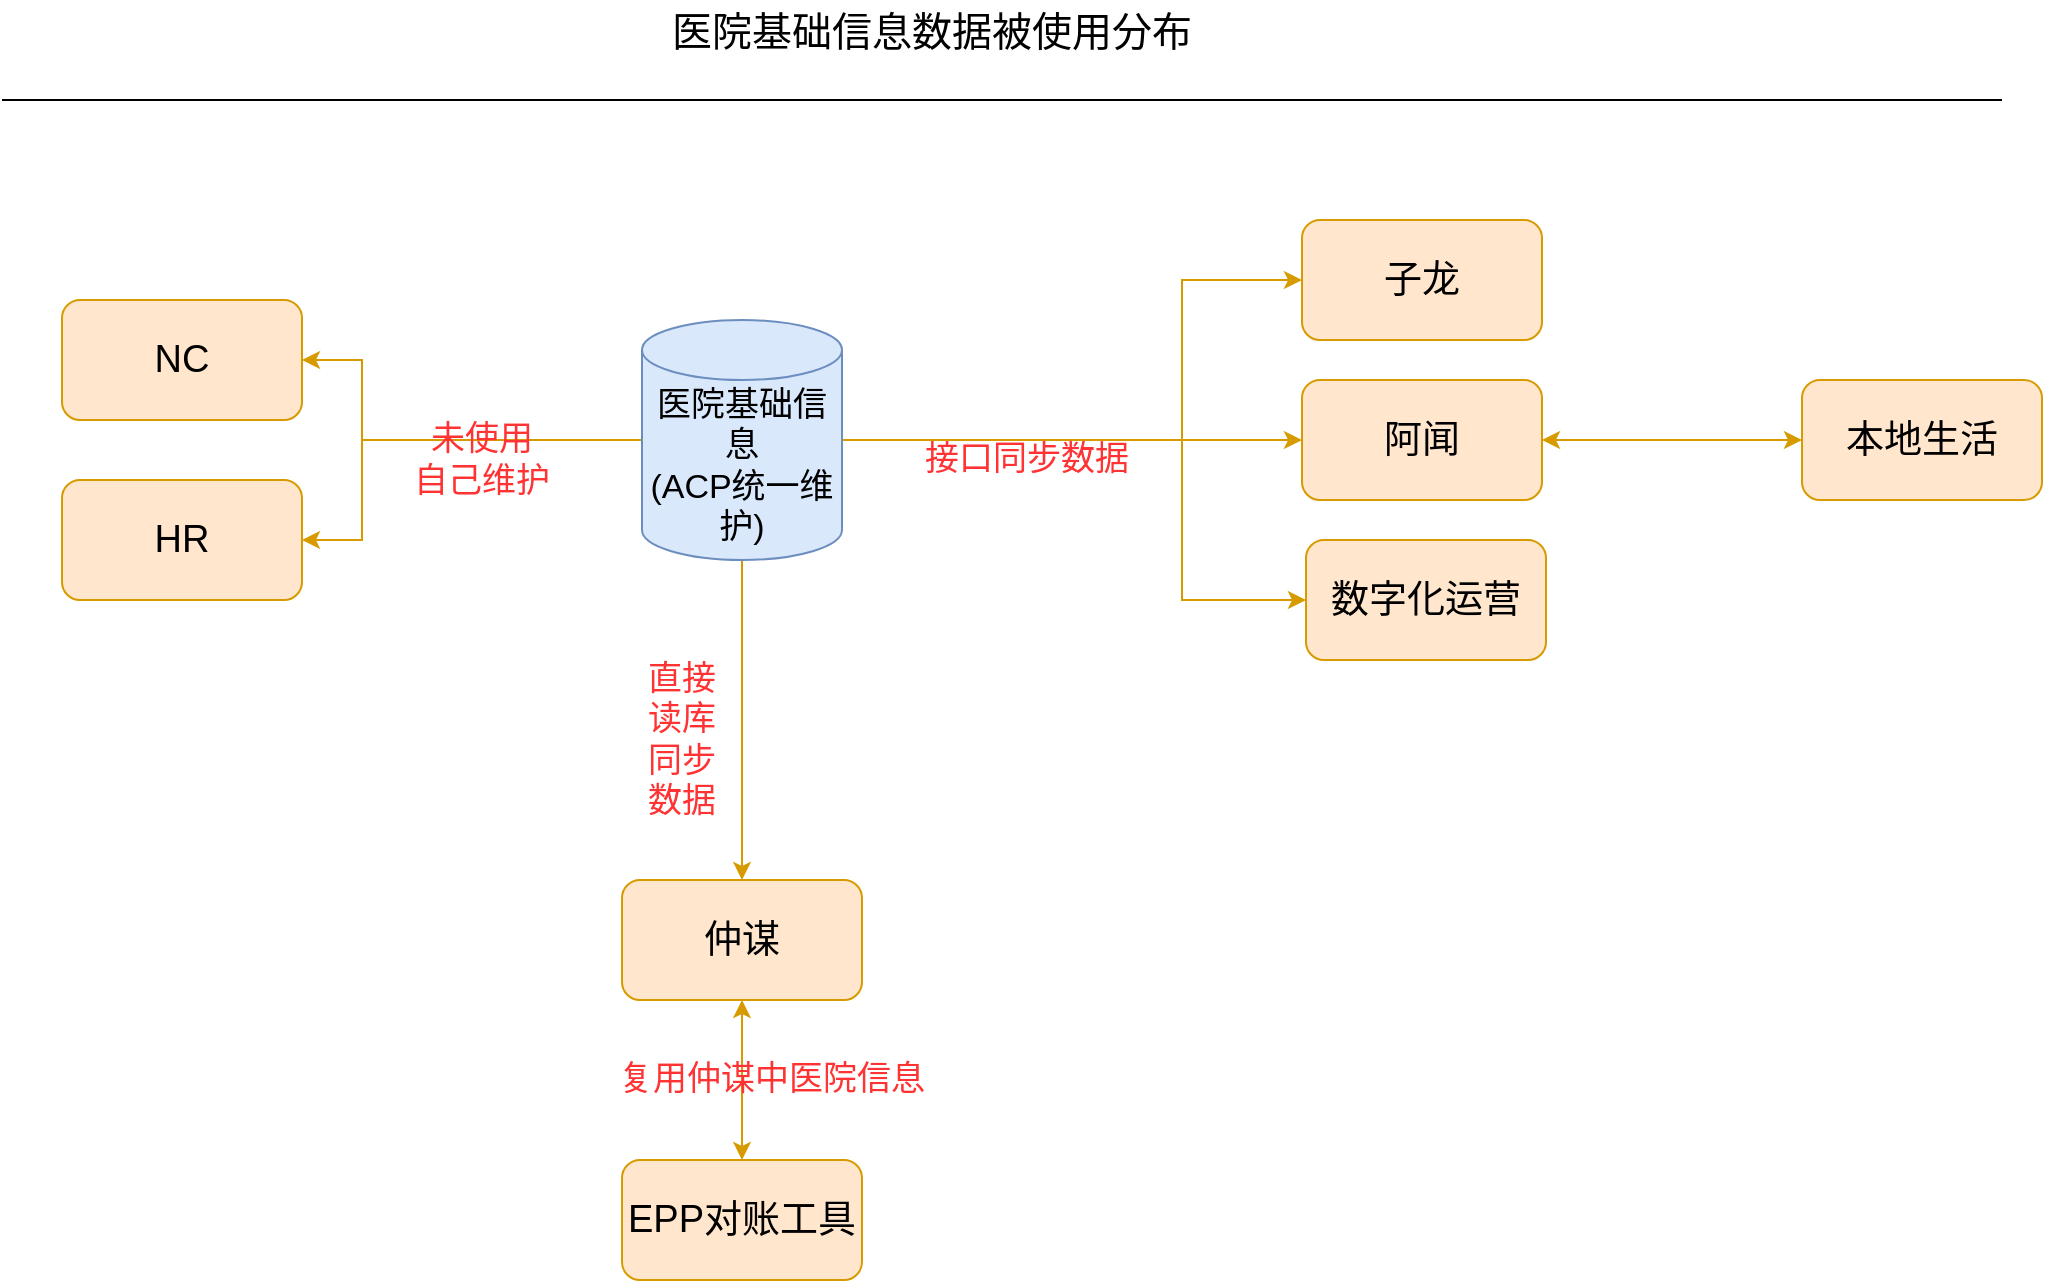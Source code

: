 <mxfile version="14.8.0" type="github" pages="2">
  <diagram id="0XasfyNpOzrWaeMzdZiy" name="第 1 页">
    <mxGraphModel dx="1426" dy="803" grid="0" gridSize="10" guides="1" tooltips="1" connect="1" arrows="1" fold="1" page="1" pageScale="1" pageWidth="1169" pageHeight="1654" math="0" shadow="0">
      <root>
        <mxCell id="0" />
        <mxCell id="1" parent="0" />
        <mxCell id="ag0wjQPCO7RSuzlzPuYA-11" style="edgeStyle=orthogonalEdgeStyle;rounded=0;orthogonalLoop=1;jettySize=auto;html=1;entryX=0.5;entryY=0;entryDx=0;entryDy=0;fillColor=#ffe6cc;strokeColor=#d79b00;fontSize=19;" parent="1" source="ag0wjQPCO7RSuzlzPuYA-2" target="ag0wjQPCO7RSuzlzPuYA-10" edge="1">
          <mxGeometry relative="1" as="geometry" />
        </mxCell>
        <mxCell id="ag0wjQPCO7RSuzlzPuYA-17" style="edgeStyle=orthogonalEdgeStyle;rounded=0;orthogonalLoop=1;jettySize=auto;html=1;entryX=1;entryY=0.5;entryDx=0;entryDy=0;fillColor=#ffe6cc;strokeColor=#d79b00;fontSize=19;" parent="1" source="ag0wjQPCO7RSuzlzPuYA-2" target="ag0wjQPCO7RSuzlzPuYA-15" edge="1">
          <mxGeometry relative="1" as="geometry">
            <Array as="points">
              <mxPoint x="300" y="300" />
              <mxPoint x="300" y="260" />
            </Array>
          </mxGeometry>
        </mxCell>
        <mxCell id="ag0wjQPCO7RSuzlzPuYA-18" style="edgeStyle=orthogonalEdgeStyle;rounded=0;orthogonalLoop=1;jettySize=auto;html=1;entryX=1;entryY=0.5;entryDx=0;entryDy=0;fillColor=#ffe6cc;strokeColor=#d79b00;fontSize=19;" parent="1" source="ag0wjQPCO7RSuzlzPuYA-2" target="ag0wjQPCO7RSuzlzPuYA-16" edge="1">
          <mxGeometry relative="1" as="geometry">
            <Array as="points">
              <mxPoint x="300" y="300" />
              <mxPoint x="300" y="350" />
            </Array>
          </mxGeometry>
        </mxCell>
        <mxCell id="ag0wjQPCO7RSuzlzPuYA-19" style="edgeStyle=orthogonalEdgeStyle;rounded=0;orthogonalLoop=1;jettySize=auto;html=1;entryX=0;entryY=0.5;entryDx=0;entryDy=0;fillColor=#ffe6cc;strokeColor=#d79b00;fontSize=19;" parent="1" source="ag0wjQPCO7RSuzlzPuYA-2" target="ag0wjQPCO7RSuzlzPuYA-8" edge="1">
          <mxGeometry relative="1" as="geometry" />
        </mxCell>
        <mxCell id="ag0wjQPCO7RSuzlzPuYA-20" style="edgeStyle=orthogonalEdgeStyle;rounded=0;orthogonalLoop=1;jettySize=auto;html=1;entryX=0;entryY=0.5;entryDx=0;entryDy=0;fillColor=#ffe6cc;strokeColor=#d79b00;fontSize=19;" parent="1" source="ag0wjQPCO7RSuzlzPuYA-2" target="ag0wjQPCO7RSuzlzPuYA-5" edge="1">
          <mxGeometry relative="1" as="geometry">
            <Array as="points">
              <mxPoint x="710" y="300" />
              <mxPoint x="710" y="220" />
            </Array>
          </mxGeometry>
        </mxCell>
        <mxCell id="ag0wjQPCO7RSuzlzPuYA-21" style="edgeStyle=orthogonalEdgeStyle;rounded=0;orthogonalLoop=1;jettySize=auto;html=1;entryX=0;entryY=0.5;entryDx=0;entryDy=0;fillColor=#ffe6cc;strokeColor=#d79b00;fontSize=19;" parent="1" source="ag0wjQPCO7RSuzlzPuYA-2" target="ag0wjQPCO7RSuzlzPuYA-12" edge="1">
          <mxGeometry relative="1" as="geometry">
            <Array as="points">
              <mxPoint x="710" y="300" />
              <mxPoint x="710" y="380" />
            </Array>
          </mxGeometry>
        </mxCell>
        <mxCell id="ag0wjQPCO7RSuzlzPuYA-2" value="&lt;span style=&quot;font-size: 17px;&quot;&gt;医院基础信息&lt;/span&gt;&lt;br style=&quot;font-size: 17px;&quot;&gt;&lt;span style=&quot;font-size: 17px;&quot;&gt;(ACP统一维护)&lt;/span&gt;" style="shape=cylinder3;whiteSpace=wrap;html=1;boundedLbl=1;backgroundOutline=1;size=15;fillColor=#dae8fc;strokeColor=#6c8ebf;fontSize=17;" parent="1" vertex="1">
          <mxGeometry x="440" y="240" width="100" height="120" as="geometry" />
        </mxCell>
        <mxCell id="ag0wjQPCO7RSuzlzPuYA-5" value="子龙" style="whiteSpace=wrap;html=1;strokeColor=#d79b00;fillColor=#ffe6cc;rounded=1;fontSize=19;" parent="1" vertex="1">
          <mxGeometry x="770" y="190" width="120" height="60" as="geometry" />
        </mxCell>
        <mxCell id="ag0wjQPCO7RSuzlzPuYA-8" value="阿闻" style="whiteSpace=wrap;html=1;strokeColor=#d79b00;fillColor=#ffe6cc;rounded=1;fontSize=19;" parent="1" vertex="1">
          <mxGeometry x="770" y="270" width="120" height="60" as="geometry" />
        </mxCell>
        <mxCell id="ag0wjQPCO7RSuzlzPuYA-10" value="仲谋" style="whiteSpace=wrap;html=1;strokeColor=#d79b00;fillColor=#ffe6cc;rounded=1;fontSize=19;" parent="1" vertex="1">
          <mxGeometry x="430" y="520" width="120" height="60" as="geometry" />
        </mxCell>
        <mxCell id="ag0wjQPCO7RSuzlzPuYA-12" value="数字化运营" style="whiteSpace=wrap;html=1;strokeColor=#d79b00;fillColor=#ffe6cc;rounded=1;fontSize=19;" parent="1" vertex="1">
          <mxGeometry x="772" y="350" width="120" height="60" as="geometry" />
        </mxCell>
        <mxCell id="ag0wjQPCO7RSuzlzPuYA-14" value="本地生活" style="whiteSpace=wrap;html=1;strokeColor=#d79b00;fillColor=#ffe6cc;rounded=1;fontSize=19;" parent="1" vertex="1">
          <mxGeometry x="1020" y="270" width="120" height="60" as="geometry" />
        </mxCell>
        <mxCell id="ag0wjQPCO7RSuzlzPuYA-15" value="NC" style="whiteSpace=wrap;html=1;strokeColor=#d79b00;fillColor=#ffe6cc;rounded=1;fontSize=19;" parent="1" vertex="1">
          <mxGeometry x="150" y="230" width="120" height="60" as="geometry" />
        </mxCell>
        <mxCell id="ag0wjQPCO7RSuzlzPuYA-16" value="HR" style="whiteSpace=wrap;html=1;strokeColor=#d79b00;fillColor=#ffe6cc;rounded=1;fontSize=19;" parent="1" vertex="1">
          <mxGeometry x="150" y="320" width="120" height="60" as="geometry" />
        </mxCell>
        <mxCell id="ag0wjQPCO7RSuzlzPuYA-22" value="" style="endArrow=classic;startArrow=classic;html=1;exitX=1;exitY=0.5;exitDx=0;exitDy=0;entryX=0;entryY=0.5;entryDx=0;entryDy=0;fillColor=#ffe6cc;strokeColor=#d79b00;fontSize=19;" parent="1" source="ag0wjQPCO7RSuzlzPuYA-8" target="ag0wjQPCO7RSuzlzPuYA-14" edge="1">
          <mxGeometry width="50" height="50" relative="1" as="geometry">
            <mxPoint x="1040" y="480" as="sourcePoint" />
            <mxPoint x="1090" y="430" as="targetPoint" />
          </mxGeometry>
        </mxCell>
        <mxCell id="ag0wjQPCO7RSuzlzPuYA-23" value="&lt;font style=&quot;font-size: 20px&quot;&gt;医院基础信息数据被使用分布&lt;/font&gt;" style="text;html=1;strokeColor=none;fillColor=none;align=center;verticalAlign=middle;whiteSpace=wrap;rounded=0;" parent="1" vertex="1">
          <mxGeometry x="430" y="80" width="310" height="30" as="geometry" />
        </mxCell>
        <mxCell id="ag0wjQPCO7RSuzlzPuYA-24" value="" style="endArrow=none;html=1;" parent="1" edge="1">
          <mxGeometry width="50" height="50" relative="1" as="geometry">
            <mxPoint x="120" y="130" as="sourcePoint" />
            <mxPoint x="1120" y="130" as="targetPoint" />
          </mxGeometry>
        </mxCell>
        <mxCell id="ag0wjQPCO7RSuzlzPuYA-25" value="&lt;font color=&quot;#ff3333&quot;&gt;直接读库同步数据&lt;/font&gt;" style="text;html=1;strokeColor=none;fillColor=none;align=center;verticalAlign=middle;whiteSpace=wrap;rounded=0;fontSize=17;" parent="1" vertex="1">
          <mxGeometry x="440" y="440" width="40" height="20" as="geometry" />
        </mxCell>
        <mxCell id="ag0wjQPCO7RSuzlzPuYA-26" value="&lt;font color=&quot;#ff3333&quot;&gt;接口同步数据&lt;/font&gt;" style="text;html=1;strokeColor=none;fillColor=none;align=center;verticalAlign=middle;whiteSpace=wrap;rounded=0;fontSize=17;" parent="1" vertex="1">
          <mxGeometry x="550" y="300" width="165" height="20" as="geometry" />
        </mxCell>
        <mxCell id="ag0wjQPCO7RSuzlzPuYA-27" value="&lt;font color=&quot;#ff3333&quot;&gt;未使用&lt;br&gt;自己维护&lt;br&gt;&lt;/font&gt;" style="text;html=1;strokeColor=none;fillColor=none;align=center;verticalAlign=middle;whiteSpace=wrap;rounded=0;fontSize=17;" parent="1" vertex="1">
          <mxGeometry x="320" y="300" width="80" height="20" as="geometry" />
        </mxCell>
        <mxCell id="ag0wjQPCO7RSuzlzPuYA-28" value="EPP对账工具" style="whiteSpace=wrap;html=1;strokeColor=#d79b00;fillColor=#ffe6cc;rounded=1;fontSize=19;" parent="1" vertex="1">
          <mxGeometry x="430" y="660" width="120" height="60" as="geometry" />
        </mxCell>
        <mxCell id="ag0wjQPCO7RSuzlzPuYA-29" value="" style="endArrow=classic;startArrow=classic;html=1;fontSize=17;exitX=0.5;exitY=1;exitDx=0;exitDy=0;entryX=0.5;entryY=0;entryDx=0;entryDy=0;fillColor=#ffe6cc;strokeColor=#d79b00;" parent="1" source="ag0wjQPCO7RSuzlzPuYA-10" target="ag0wjQPCO7RSuzlzPuYA-28" edge="1">
          <mxGeometry width="50" height="50" relative="1" as="geometry">
            <mxPoint x="580" y="640" as="sourcePoint" />
            <mxPoint x="630" y="590" as="targetPoint" />
          </mxGeometry>
        </mxCell>
        <mxCell id="ag0wjQPCO7RSuzlzPuYA-30" value="&lt;font color=&quot;#ff3333&quot;&gt;复用仲谋中医院信息&lt;/font&gt;" style="text;html=1;strokeColor=none;fillColor=none;align=center;verticalAlign=middle;whiteSpace=wrap;rounded=0;fontSize=17;" parent="1" vertex="1">
          <mxGeometry x="410" y="610" width="190" height="20" as="geometry" />
        </mxCell>
      </root>
    </mxGraphModel>
  </diagram>
  <diagram id="bxIe8c1vye-ej5ZtcT6I" name="第 2 页">
    <mxGraphModel dx="1426" dy="803" grid="1" gridSize="10" guides="1" tooltips="1" connect="1" arrows="1" fold="1" page="1" pageScale="1" pageWidth="1654" pageHeight="1169" math="0" shadow="0">
      <root>
        <mxCell id="n_Ss0Vp095Iw-ytrCq9f-0" />
        <mxCell id="n_Ss0Vp095Iw-ytrCq9f-1" parent="n_Ss0Vp095Iw-ytrCq9f-0" />
        <mxCell id="Fl9Ca3yLmvjMcJVPDrWc-31" value="" style="rounded=0;whiteSpace=wrap;html=1;fillColor=#f5f5f5;strokeColor=#666666;fontColor=#333333;" vertex="1" parent="n_Ss0Vp095Iw-ytrCq9f-1">
          <mxGeometry x="880" y="130" width="370" height="210" as="geometry" />
        </mxCell>
        <mxCell id="Fl9Ca3yLmvjMcJVPDrWc-24" value="" style="edgeStyle=orthogonalEdgeStyle;rounded=0;orthogonalLoop=1;jettySize=auto;html=1;" edge="1" parent="n_Ss0Vp095Iw-ytrCq9f-1" source="Fl9Ca3yLmvjMcJVPDrWc-6" target="Fl9Ca3yLmvjMcJVPDrWc-23">
          <mxGeometry relative="1" as="geometry" />
        </mxCell>
        <mxCell id="Fl9Ca3yLmvjMcJVPDrWc-6" value="&lt;span style=&quot;font-size: 17px&quot;&gt;ACP医院基础信息&lt;/span&gt;" style="shape=cylinder3;whiteSpace=wrap;html=1;boundedLbl=1;backgroundOutline=1;size=15;fillColor=#dae8fc;strokeColor=#6c8ebf;fontSize=17;" vertex="1" parent="n_Ss0Vp095Iw-ytrCq9f-1">
          <mxGeometry x="120" y="180" width="140" height="110" as="geometry" />
        </mxCell>
        <mxCell id="Fl9Ca3yLmvjMcJVPDrWc-29" style="edgeStyle=orthogonalEdgeStyle;rounded=0;orthogonalLoop=1;jettySize=auto;html=1;entryX=0;entryY=0.5;entryDx=0;entryDy=0;" edge="1" parent="n_Ss0Vp095Iw-ytrCq9f-1" source="Fl9Ca3yLmvjMcJVPDrWc-23" target="Fl9Ca3yLmvjMcJVPDrWc-28">
          <mxGeometry relative="1" as="geometry" />
        </mxCell>
        <mxCell id="Fl9Ca3yLmvjMcJVPDrWc-23" value="hospital_base_information&lt;br&gt;hospital_department_info" style="whiteSpace=wrap;html=1;fontSize=17;strokeColor=#6c8ebf;fillColor=#dae8fc;" vertex="1" parent="n_Ss0Vp095Iw-ytrCq9f-1">
          <mxGeometry x="520" y="167.5" width="220" height="135" as="geometry" />
        </mxCell>
        <mxCell id="Fl9Ca3yLmvjMcJVPDrWc-25" value="&lt;font style=&quot;font-size: 14px&quot;&gt;common_data&lt;/font&gt;" style="text;html=1;strokeColor=none;fillColor=none;align=center;verticalAlign=middle;whiteSpace=wrap;rounded=0;" vertex="1" parent="n_Ss0Vp095Iw-ytrCq9f-1">
          <mxGeometry x="610" y="140" width="40" height="20" as="geometry" />
        </mxCell>
        <mxCell id="Fl9Ca3yLmvjMcJVPDrWc-36" style="edgeStyle=orthogonalEdgeStyle;rounded=0;orthogonalLoop=1;jettySize=auto;html=1;entryX=0.5;entryY=0;entryDx=0;entryDy=0;entryPerimeter=0;" edge="1" parent="n_Ss0Vp095Iw-ytrCq9f-1" source="Fl9Ca3yLmvjMcJVPDrWc-28" target="Fl9Ca3yLmvjMcJVPDrWc-35">
          <mxGeometry relative="1" as="geometry" />
        </mxCell>
        <mxCell id="Fl9Ca3yLmvjMcJVPDrWc-28" value="&lt;font style=&quot;font-size: 14px&quot;&gt;dim.dim_clinic&lt;/font&gt;" style="rounded=1;whiteSpace=wrap;html=1;" vertex="1" parent="n_Ss0Vp095Iw-ytrCq9f-1">
          <mxGeometry x="910" y="205" width="120" height="60" as="geometry" />
        </mxCell>
        <mxCell id="Fl9Ca3yLmvjMcJVPDrWc-34" style="edgeStyle=orthogonalEdgeStyle;rounded=0;orthogonalLoop=1;jettySize=auto;html=1;entryX=1;entryY=0.5;entryDx=0;entryDy=0;" edge="1" parent="n_Ss0Vp095Iw-ytrCq9f-1" source="Fl9Ca3yLmvjMcJVPDrWc-30" target="Fl9Ca3yLmvjMcJVPDrWc-28">
          <mxGeometry relative="1" as="geometry" />
        </mxCell>
        <mxCell id="Fl9Ca3yLmvjMcJVPDrWc-30" value="dwd&lt;br&gt;dws&lt;br&gt;ads" style="rounded=0;whiteSpace=wrap;html=1;" vertex="1" parent="n_Ss0Vp095Iw-ytrCq9f-1">
          <mxGeometry x="1120" y="195" width="90" height="80" as="geometry" />
        </mxCell>
        <mxCell id="Fl9Ca3yLmvjMcJVPDrWc-32" value="&lt;font style=&quot;font-size: 14px&quot;&gt;数据仓库&lt;/font&gt;" style="text;html=1;strokeColor=none;fillColor=none;align=center;verticalAlign=middle;whiteSpace=wrap;rounded=0;" vertex="1" parent="n_Ss0Vp095Iw-ytrCq9f-1">
          <mxGeometry x="1025" y="100" width="80" height="20" as="geometry" />
        </mxCell>
        <mxCell id="Fl9Ca3yLmvjMcJVPDrWc-35" value="ADB&lt;br&gt;dim.dim_clinic" style="shape=cylinder3;whiteSpace=wrap;html=1;boundedLbl=1;backgroundOutline=1;size=15;" vertex="1" parent="n_Ss0Vp095Iw-ytrCq9f-1">
          <mxGeometry x="925" y="410" width="90" height="90" as="geometry" />
        </mxCell>
        <mxCell id="Fl9Ca3yLmvjMcJVPDrWc-38" style="edgeStyle=orthogonalEdgeStyle;rounded=0;orthogonalLoop=1;jettySize=auto;html=1;entryX=0.5;entryY=1;entryDx=0;entryDy=0;entryPerimeter=0;" edge="1" parent="n_Ss0Vp095Iw-ytrCq9f-1" source="Fl9Ca3yLmvjMcJVPDrWc-37" target="Fl9Ca3yLmvjMcJVPDrWc-35">
          <mxGeometry relative="1" as="geometry" />
        </mxCell>
        <mxCell id="Fl9Ca3yLmvjMcJVPDrWc-37" value="仲谋view SQL" style="rounded=0;whiteSpace=wrap;html=1;" vertex="1" parent="n_Ss0Vp095Iw-ytrCq9f-1">
          <mxGeometry x="910" y="560" width="120" height="60" as="geometry" />
        </mxCell>
        <mxCell id="Fl9Ca3yLmvjMcJVPDrWc-39" value="映射2张表" style="text;html=1;strokeColor=none;fillColor=none;align=center;verticalAlign=middle;whiteSpace=wrap;rounded=0;" vertex="1" parent="n_Ss0Vp095Iw-ytrCq9f-1">
          <mxGeometry x="340" y="210" width="70" height="20" as="geometry" />
        </mxCell>
        <mxCell id="Fl9Ca3yLmvjMcJVPDrWc-40" value="推送dim.dim_clinic数据到adb" style="text;html=1;strokeColor=none;fillColor=none;align=center;verticalAlign=middle;whiteSpace=wrap;rounded=0;" vertex="1" parent="n_Ss0Vp095Iw-ytrCq9f-1">
          <mxGeometry x="970" y="360" width="70" height="20" as="geometry" />
        </mxCell>
        <mxCell id="Fl9Ca3yLmvjMcJVPDrWc-42" style="edgeStyle=orthogonalEdgeStyle;rounded=0;orthogonalLoop=1;jettySize=auto;html=1;entryX=0.5;entryY=1;entryDx=0;entryDy=0;" edge="1" parent="n_Ss0Vp095Iw-ytrCq9f-1" source="Fl9Ca3yLmvjMcJVPDrWc-41" target="Fl9Ca3yLmvjMcJVPDrWc-23">
          <mxGeometry relative="1" as="geometry" />
        </mxCell>
        <mxCell id="Fl9Ca3yLmvjMcJVPDrWc-41" value="对账工具" style="rounded=0;whiteSpace=wrap;html=1;" vertex="1" parent="n_Ss0Vp095Iw-ytrCq9f-1">
          <mxGeometry x="570" y="450" width="120" height="60" as="geometry" />
        </mxCell>
      </root>
    </mxGraphModel>
  </diagram>
</mxfile>
